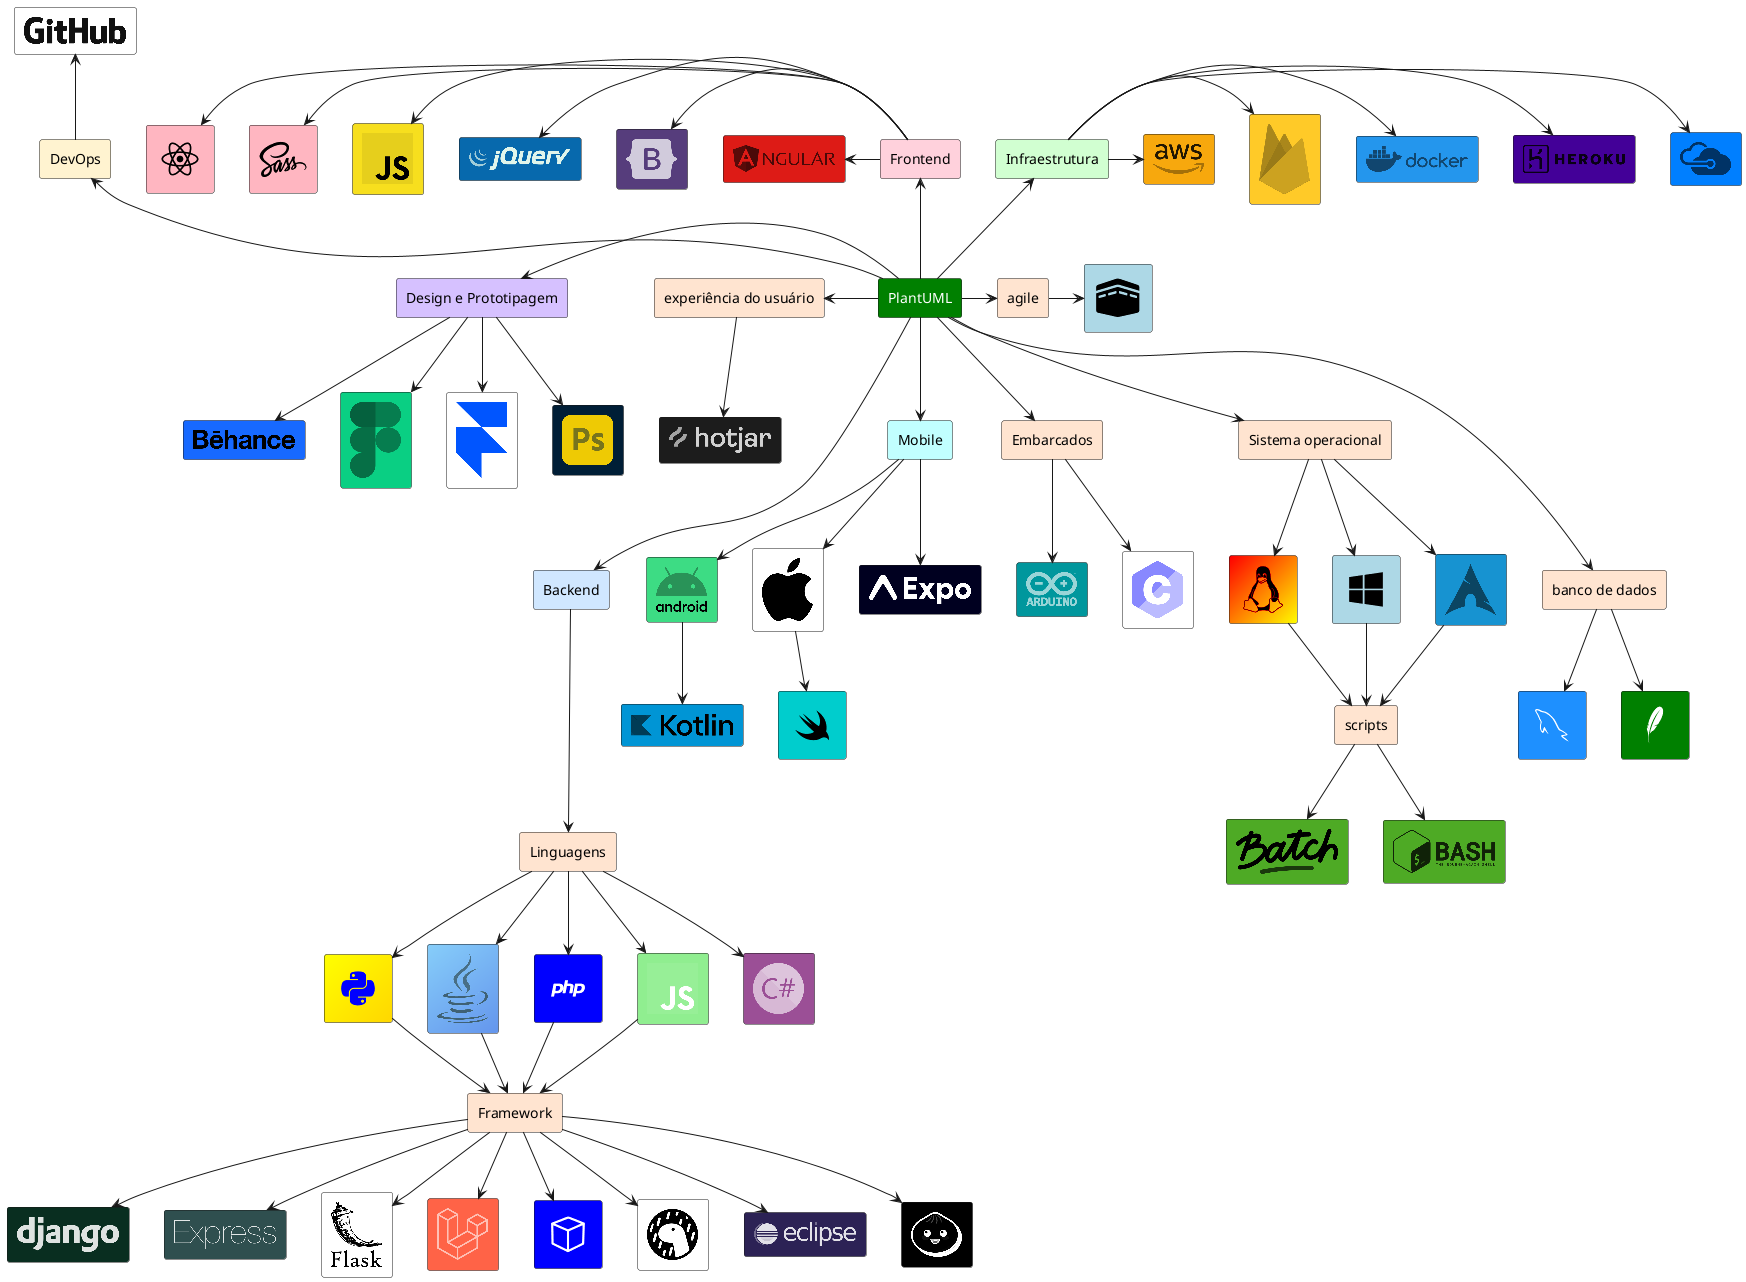 @startuml
'-------Inclusão dos logos-----
!include <logos/django.puml>
!include <logos/android-vertical.puml>
!include <logos/java.puml>
!include <logos/archlinux.puml>
!include <logos/adobe-photoshop.puml>
!include <logos/angular.puml>
!include <logos/apple.puml>
!include <logos/arduino.puml>
!include <logos/aws.puml>
!include <logos/azure.puml>
!include <logos/bash.puml>
!include <logos/batch.puml>
!include <logos/behance.puml>
!include <logos/bluetooth.puml>
!include <logos/bootstrap.puml>
!include <logos/bun.puml>
!include <logos/c-sharp.puml>
!include <logos/c.puml>
!include <logos/chrome.puml>
!include <logos/deno.puml>
!include <logos/docker.puml>
!include <logos/eclipse-icon.puml>
!include <logos/eclipse.puml>
!include <logos/expo.puml>
!include <logos/express.puml>
!include <logos/figma.puml>
!include <logos/firebase.puml>
!include <logos/flask.puml>
!include <logos/framer.puml>
!include <logos/github.puml>
!include <logos/heroku.puml>
!include <logos/hotjar.puml>
!include <logos/javascript.puml>
!include <logos/jquery.puml>
!include <logos/kotlin.puml>
!include <logos/laravel.puml>
!include <tupadr3/devicons/python.puml>
!include <tupadr3/devicons/php.puml>
!include <tupadr3/devicons/sass.puml>
!include <tupadr3/devicons/netbeans.puml>
!include <tupadr3/devicons/mysql.puml>
!include <tupadr3/devicons/react.puml>
!include <tupadr3/devicons/swift.puml>
!include <tupadr3/devicons/linux.puml>
!include <tupadr3/devicons/windows.puml>
!include <tupadr3/devicons/sqllite.puml>
!include <tupadr3/font-awesome-5/kaaba.puml>


' Elemento central com o título "PlantUML"
rectangle "PlantUML" as plantUML #green;text:white

' Definindo categorias
rectangle "Backend" as backend #d0e7ff
rectangle "Frontend" as frontend #ffd1dc
rectangle "Infraestrutura" as infraestrutura #d1ffd1
rectangle "DevOps" as devops #fff3d0
rectangle "Design e Prototipagem" as design #d6c1ff
rectangle "Mobile" as mobile #c1ffff
rectangle "Embarcados" as embarcados #ffe4d0
rectangle "experiência do usuário" as expUsuario #ffe4d0
rectangle "Framework" as framework #ffe4d0
rectangle "Linguagens" as linguagens #ffe4d0
rectangle "Sistema operacional" as so #ffe4d0
rectangle "banco de dados" as bd #ffe4d0
rectangle "agile" as agile #ffe4d0
rectangle "scripts" as scripts #ffe4d0

'----------Backend---------------
rectangle "<$django>" as django #092e20;text:white
rectangle "<$python>" as python #yellow/gold;text:blue
rectangle "<$java>" as java #lightSkyBlue/cornflowerblue;text:black
rectangle "<$express>" as express #darkSlateGray;text:white
rectangle "<$firebase>" as firebase #ffca28
rectangle "<$flask>" as flask #white;text:black
rectangle "<$laravel>" as laravel #tomato;text:white
rectangle "<$php>" as php #blue;text:white
rectangle "<$javascript>" as jsBackend #lightgreen;text:white
rectangle "<$netbeans>" as netbeans #blue;text:white

'----------Frontend---------------
rectangle "<$angular>" as angular #dd1b16
rectangle "<$bootstrap>" as bootstrap #563d7c;text:white
rectangle "<$jquery>" as jquery #0769ad;text:honeyDew
rectangle "<$javascript>" as javascript #f7df1e;text:black
rectangle "<$sass>" as sass #lightpink;text:black
rectangle "<$react>" as react #lightpink;text:black

'----------Infraestrutura---------------
rectangle "<$aws>" as aws #f7a80d
rectangle "<$azure>" as azure #007fff
rectangle "<$heroku>" as heroku #430098
rectangle "<$docker>" as docker #2496ed

'----------DevOps---------------
rectangle "<$github>" as github #white;text:black
rectangle "<$bash>" as bash #4eaa25
rectangle "<$batch>" as batch #4eaa25
rectangle "<$deno>" as deno #white;text:black
rectangle "<$eclipse>" as eclipse #2c2255;text:white
rectangle "<$bun>" as bun #000000;text:white
rectangle "<$c-sharp>" as csharp #9b4f96;text:white

'----------Design e Prototipagem---------------
rectangle "<$adobe-photoshop>" as photoshop #001e36;text:gold
rectangle "<$behance>" as behance #1769ff
rectangle "<$figma>" as figma #0acf83
rectangle "<$expo>" as expo #000020;text:white
rectangle "<$framer>" as framer #ffffff;text:0055ff
rectangle "<$hotjar>" as hotjar #1c1c1c;text:white

'----------Mobile---------------
rectangle "<$android-vertical>" as android #3ddc84
rectangle "<$apple>" as apple #white
rectangle "<$kotlin>" as kotlin #0095d5
rectangle "<$swift>" as swift #00cdcd

'----------Sistemas embarcados---------------
rectangle "<$arduino>" as arduino #00979d;text:white
rectangle "<$c>" as c #white;text:blue

'----------Sistema operacional---------------
rectangle "<$archlinux>" as archlinux #1793d1
rectangle "<$linux>" as linux #red/yellow;text:black
rectangle "<$windows>" as windows #lightblue;text:black


'----------banco de dados---------------
rectangle "<$mysql>" as mySql #dodgerBlue;text:white
rectangle "<$sqllite>" as sqllite #green;text:white

'----------agile----------
rectangle "<$kaaba>" as kaaba #lightblue;text:black


''=========================  RELACOES  ==================================


''=============NO RAIZ=============
plantUML ---> backend
plantUML -r--> agile
plantUML --> embarcados
plantUML -l-> expUsuario
plantUML -u-> infraestrutura
plantUML --> so
plantUML ---> bd
plantUML -u-> devops
plantUML -l-> design
plantUML --> mobile

agile -r--> kaaba

backend ---> linguagens
linguagens --> java
linguagens --> python
linguagens --> php
linguagens --> jsBackend 
linguagens --> csharp

php --> framework
python --> framework
java --> framework
jsBackend --> framework

''=============FRAMEWORK=============

framework --> eclipse
framework --> django
framework --> flask
framework --> express
framework --> laravel
framework --> deno
framework --> bun
framework --> netbeans

''=============FRONTEND=============

plantUML -u-> frontend
frontend -l-> angular
frontend -l-> bootstrap
frontend -l-> jquery
frontend -l-> javascript
frontend -l-> sass
frontend -l-> react

''=====EXPERIENCIA DO USUARIO========

expUsuario -d-> hotjar

''=========INFRAESTRUTURA===========


infraestrutura -r-> azure
infraestrutura -r-> heroku
infraestrutura -r-> docker
infraestrutura -r-> firebase
infraestrutura -r-> aws

''=========BANCO DE DADOS===========
bd --> mySql
bd --> sqllite

''=========SISTEMA OPERACIONAL===========
so --> linux
so --> windows
so --> archlinux
linux --> scripts
windows --> scripts
archlinux --> scripts
scripts --> bash
scripts --> batch

''=========DEVOPS===========
devops -u-> github

''=========DESIGN===========
design --> photoshop
design --> behance
design --> figma
design --> framer

mobile --> android
mobile --> expo
android --> kotlin
mobile --> apple
apple --> swift

embarcados --> arduino
embarcados --> c

@enduml
